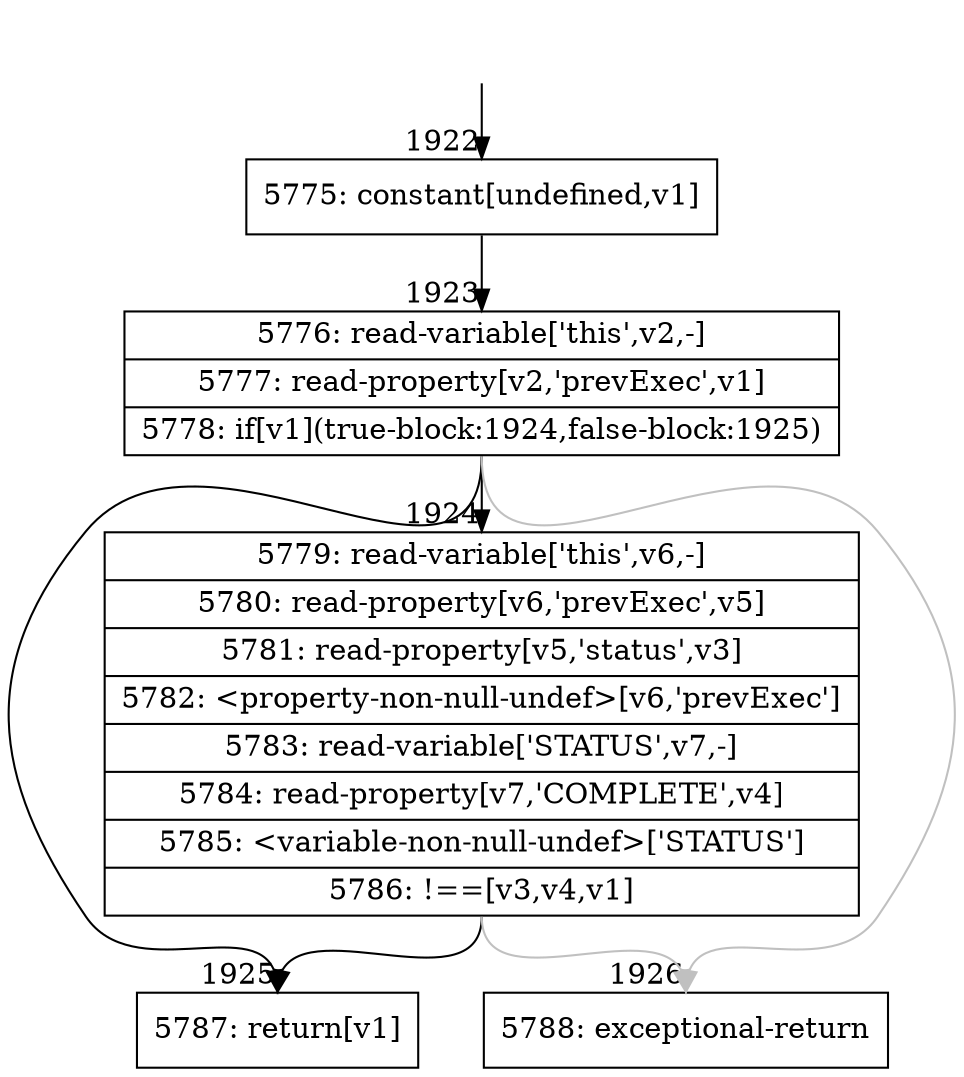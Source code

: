digraph {
rankdir="TD"
BB_entry157[shape=none,label=""];
BB_entry157 -> BB1922 [tailport=s, headport=n, headlabel="    1922"]
BB1922 [shape=record label="{5775: constant[undefined,v1]}" ] 
BB1922 -> BB1923 [tailport=s, headport=n, headlabel="      1923"]
BB1923 [shape=record label="{5776: read-variable['this',v2,-]|5777: read-property[v2,'prevExec',v1]|5778: if[v1](true-block:1924,false-block:1925)}" ] 
BB1923 -> BB1925 [tailport=s, headport=n, headlabel="      1925"]
BB1923 -> BB1924 [tailport=s, headport=n, headlabel="      1924"]
BB1923 -> BB1926 [tailport=s, headport=n, color=gray, headlabel="      1926"]
BB1924 [shape=record label="{5779: read-variable['this',v6,-]|5780: read-property[v6,'prevExec',v5]|5781: read-property[v5,'status',v3]|5782: \<property-non-null-undef\>[v6,'prevExec']|5783: read-variable['STATUS',v7,-]|5784: read-property[v7,'COMPLETE',v4]|5785: \<variable-non-null-undef\>['STATUS']|5786: !==[v3,v4,v1]}" ] 
BB1924 -> BB1925 [tailport=s, headport=n]
BB1924 -> BB1926 [tailport=s, headport=n, color=gray]
BB1925 [shape=record label="{5787: return[v1]}" ] 
BB1926 [shape=record label="{5788: exceptional-return}" ] 
//#$~ 1754
}
